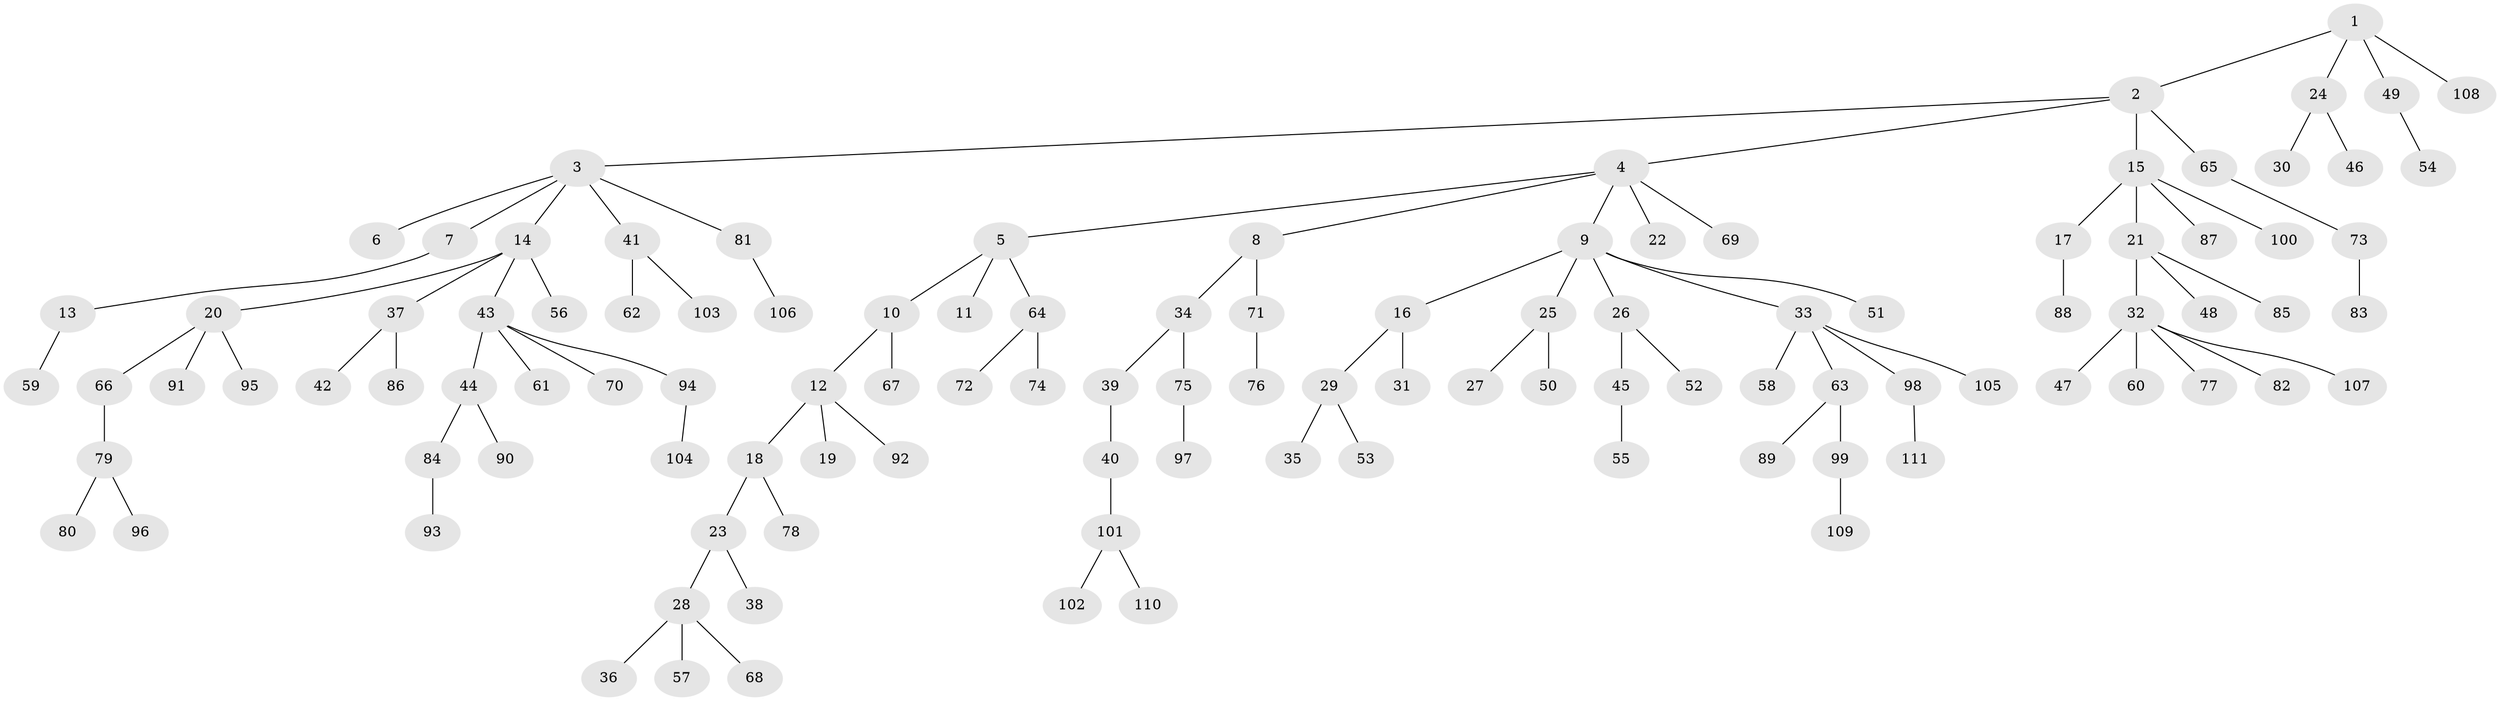 // coarse degree distribution, {4: 0.06578947368421052, 5: 0.06578947368421052, 7: 0.02631578947368421, 3: 0.10526315789473684, 1: 0.5921052631578947, 2: 0.14473684210526316}
// Generated by graph-tools (version 1.1) at 2025/24/03/03/25 07:24:05]
// undirected, 111 vertices, 110 edges
graph export_dot {
graph [start="1"]
  node [color=gray90,style=filled];
  1;
  2;
  3;
  4;
  5;
  6;
  7;
  8;
  9;
  10;
  11;
  12;
  13;
  14;
  15;
  16;
  17;
  18;
  19;
  20;
  21;
  22;
  23;
  24;
  25;
  26;
  27;
  28;
  29;
  30;
  31;
  32;
  33;
  34;
  35;
  36;
  37;
  38;
  39;
  40;
  41;
  42;
  43;
  44;
  45;
  46;
  47;
  48;
  49;
  50;
  51;
  52;
  53;
  54;
  55;
  56;
  57;
  58;
  59;
  60;
  61;
  62;
  63;
  64;
  65;
  66;
  67;
  68;
  69;
  70;
  71;
  72;
  73;
  74;
  75;
  76;
  77;
  78;
  79;
  80;
  81;
  82;
  83;
  84;
  85;
  86;
  87;
  88;
  89;
  90;
  91;
  92;
  93;
  94;
  95;
  96;
  97;
  98;
  99;
  100;
  101;
  102;
  103;
  104;
  105;
  106;
  107;
  108;
  109;
  110;
  111;
  1 -- 2;
  1 -- 24;
  1 -- 49;
  1 -- 108;
  2 -- 3;
  2 -- 4;
  2 -- 15;
  2 -- 65;
  3 -- 6;
  3 -- 7;
  3 -- 14;
  3 -- 41;
  3 -- 81;
  4 -- 5;
  4 -- 8;
  4 -- 9;
  4 -- 22;
  4 -- 69;
  5 -- 10;
  5 -- 11;
  5 -- 64;
  7 -- 13;
  8 -- 34;
  8 -- 71;
  9 -- 16;
  9 -- 25;
  9 -- 26;
  9 -- 33;
  9 -- 51;
  10 -- 12;
  10 -- 67;
  12 -- 18;
  12 -- 19;
  12 -- 92;
  13 -- 59;
  14 -- 20;
  14 -- 37;
  14 -- 43;
  14 -- 56;
  15 -- 17;
  15 -- 21;
  15 -- 87;
  15 -- 100;
  16 -- 29;
  16 -- 31;
  17 -- 88;
  18 -- 23;
  18 -- 78;
  20 -- 66;
  20 -- 91;
  20 -- 95;
  21 -- 32;
  21 -- 48;
  21 -- 85;
  23 -- 28;
  23 -- 38;
  24 -- 30;
  24 -- 46;
  25 -- 27;
  25 -- 50;
  26 -- 45;
  26 -- 52;
  28 -- 36;
  28 -- 57;
  28 -- 68;
  29 -- 35;
  29 -- 53;
  32 -- 47;
  32 -- 60;
  32 -- 77;
  32 -- 82;
  32 -- 107;
  33 -- 58;
  33 -- 63;
  33 -- 98;
  33 -- 105;
  34 -- 39;
  34 -- 75;
  37 -- 42;
  37 -- 86;
  39 -- 40;
  40 -- 101;
  41 -- 62;
  41 -- 103;
  43 -- 44;
  43 -- 61;
  43 -- 70;
  43 -- 94;
  44 -- 84;
  44 -- 90;
  45 -- 55;
  49 -- 54;
  63 -- 89;
  63 -- 99;
  64 -- 72;
  64 -- 74;
  65 -- 73;
  66 -- 79;
  71 -- 76;
  73 -- 83;
  75 -- 97;
  79 -- 80;
  79 -- 96;
  81 -- 106;
  84 -- 93;
  94 -- 104;
  98 -- 111;
  99 -- 109;
  101 -- 102;
  101 -- 110;
}
